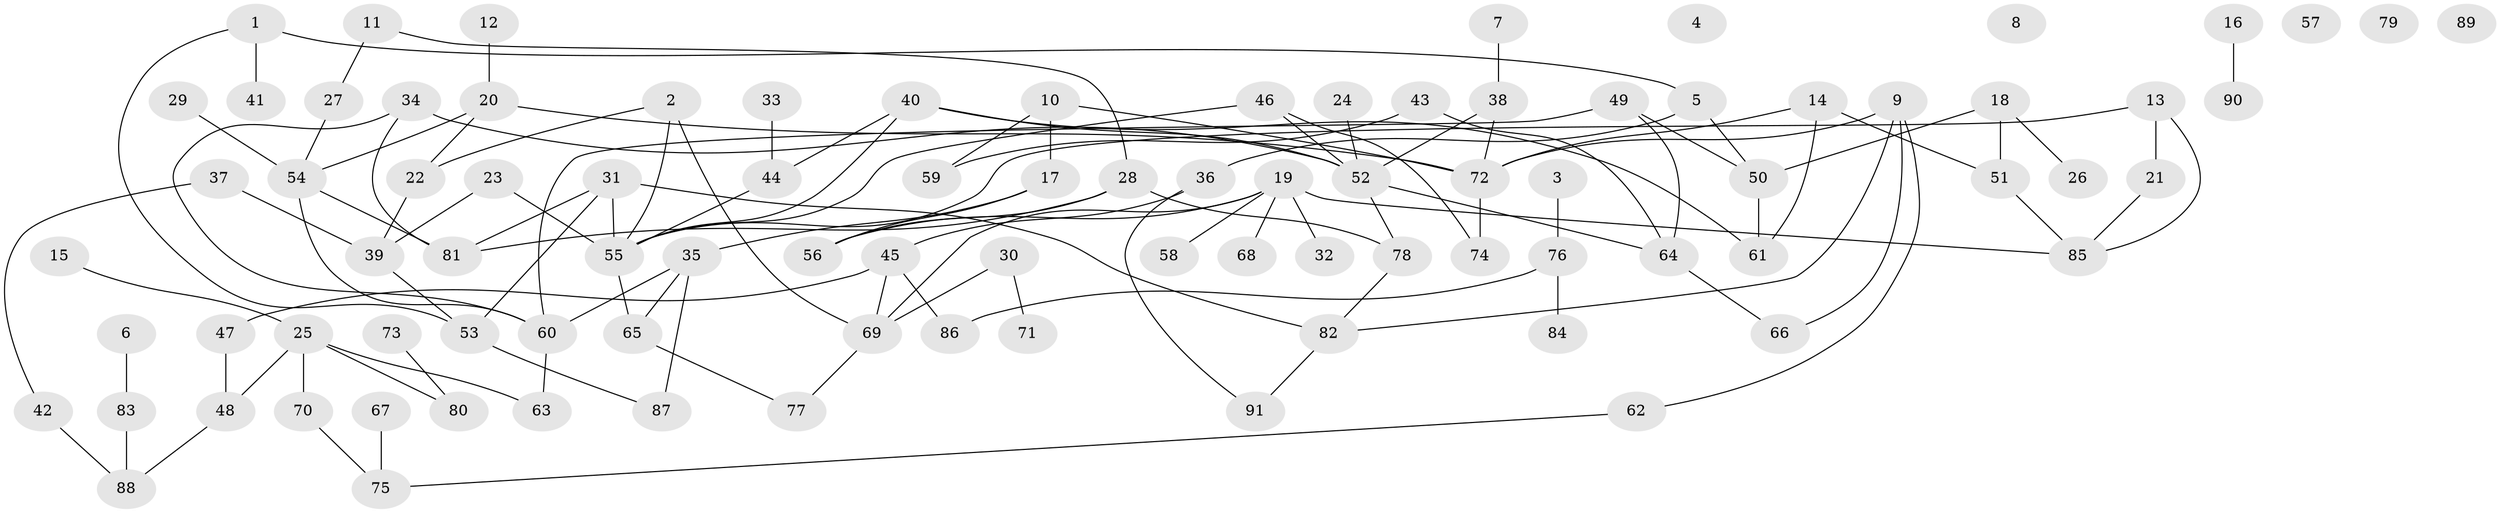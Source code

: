 // Generated by graph-tools (version 1.1) at 2025/39/03/09/25 04:39:52]
// undirected, 91 vertices, 118 edges
graph export_dot {
graph [start="1"]
  node [color=gray90,style=filled];
  1;
  2;
  3;
  4;
  5;
  6;
  7;
  8;
  9;
  10;
  11;
  12;
  13;
  14;
  15;
  16;
  17;
  18;
  19;
  20;
  21;
  22;
  23;
  24;
  25;
  26;
  27;
  28;
  29;
  30;
  31;
  32;
  33;
  34;
  35;
  36;
  37;
  38;
  39;
  40;
  41;
  42;
  43;
  44;
  45;
  46;
  47;
  48;
  49;
  50;
  51;
  52;
  53;
  54;
  55;
  56;
  57;
  58;
  59;
  60;
  61;
  62;
  63;
  64;
  65;
  66;
  67;
  68;
  69;
  70;
  71;
  72;
  73;
  74;
  75;
  76;
  77;
  78;
  79;
  80;
  81;
  82;
  83;
  84;
  85;
  86;
  87;
  88;
  89;
  90;
  91;
  1 -- 5;
  1 -- 41;
  1 -- 53;
  2 -- 22;
  2 -- 55;
  2 -- 69;
  3 -- 76;
  5 -- 36;
  5 -- 50;
  6 -- 83;
  7 -- 38;
  9 -- 62;
  9 -- 66;
  9 -- 72;
  9 -- 82;
  10 -- 17;
  10 -- 59;
  10 -- 72;
  11 -- 27;
  11 -- 28;
  12 -- 20;
  13 -- 21;
  13 -- 55;
  13 -- 85;
  14 -- 51;
  14 -- 61;
  14 -- 72;
  15 -- 25;
  16 -- 90;
  17 -- 35;
  17 -- 56;
  18 -- 26;
  18 -- 50;
  18 -- 51;
  19 -- 32;
  19 -- 56;
  19 -- 58;
  19 -- 68;
  19 -- 69;
  19 -- 85;
  20 -- 22;
  20 -- 54;
  20 -- 72;
  21 -- 85;
  22 -- 39;
  23 -- 39;
  23 -- 55;
  24 -- 52;
  25 -- 48;
  25 -- 63;
  25 -- 70;
  25 -- 80;
  27 -- 54;
  28 -- 56;
  28 -- 78;
  28 -- 81;
  29 -- 54;
  30 -- 69;
  30 -- 71;
  31 -- 53;
  31 -- 55;
  31 -- 81;
  31 -- 82;
  33 -- 44;
  34 -- 52;
  34 -- 60;
  34 -- 81;
  35 -- 60;
  35 -- 65;
  35 -- 87;
  36 -- 45;
  36 -- 91;
  37 -- 39;
  37 -- 42;
  38 -- 52;
  38 -- 72;
  39 -- 53;
  40 -- 44;
  40 -- 52;
  40 -- 55;
  40 -- 61;
  42 -- 88;
  43 -- 59;
  43 -- 64;
  44 -- 55;
  45 -- 47;
  45 -- 69;
  45 -- 86;
  46 -- 52;
  46 -- 55;
  46 -- 74;
  47 -- 48;
  48 -- 88;
  49 -- 50;
  49 -- 60;
  49 -- 64;
  50 -- 61;
  51 -- 85;
  52 -- 64;
  52 -- 78;
  53 -- 87;
  54 -- 60;
  54 -- 81;
  55 -- 65;
  60 -- 63;
  62 -- 75;
  64 -- 66;
  65 -- 77;
  67 -- 75;
  69 -- 77;
  70 -- 75;
  72 -- 74;
  73 -- 80;
  76 -- 84;
  76 -- 86;
  78 -- 82;
  82 -- 91;
  83 -- 88;
}
